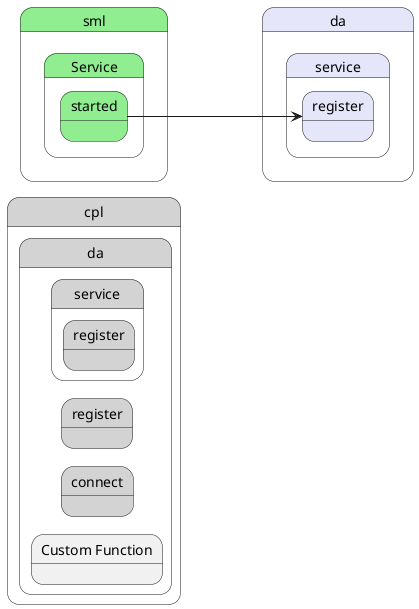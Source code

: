 @startuml
left to right direction


state "cpl" as cpl #lightgray {
state "da" as cplda #lightgray {
}
}


state cplda #lightgray {
    state "Custom Function" as dafunction {
    }
}

        state "cpl" as cpl #lightgray {
state "da" as cplda #lightgray {
state "connect" as cpldaconnect #lightgray {
}
}
}


        state "cpl" as cpl #lightgray {
state "da" as cplda #lightgray {
state "register" as cpldaregister #lightgray {
}
}
}


        state "cpl" as cpl #lightgray {
state "da" as cplda #lightgray {
state "service" as cpldaservice #lightgray {
state "register" as cpldaserviceregister #lightgray {
}
}
}
}




        state "sml" as sml #lightgreen {
state "Service" as smlservice #lightgreen {
state "started" as smlservicestarted #lightgreen {
}
}
}

        
    state "da" as da #lavender {
state "service" as daservice #lavender {
state "register" as daserviceregister #lavender {
}
}
}

    smlservicestarted ---> daserviceregister
  



@enduml
